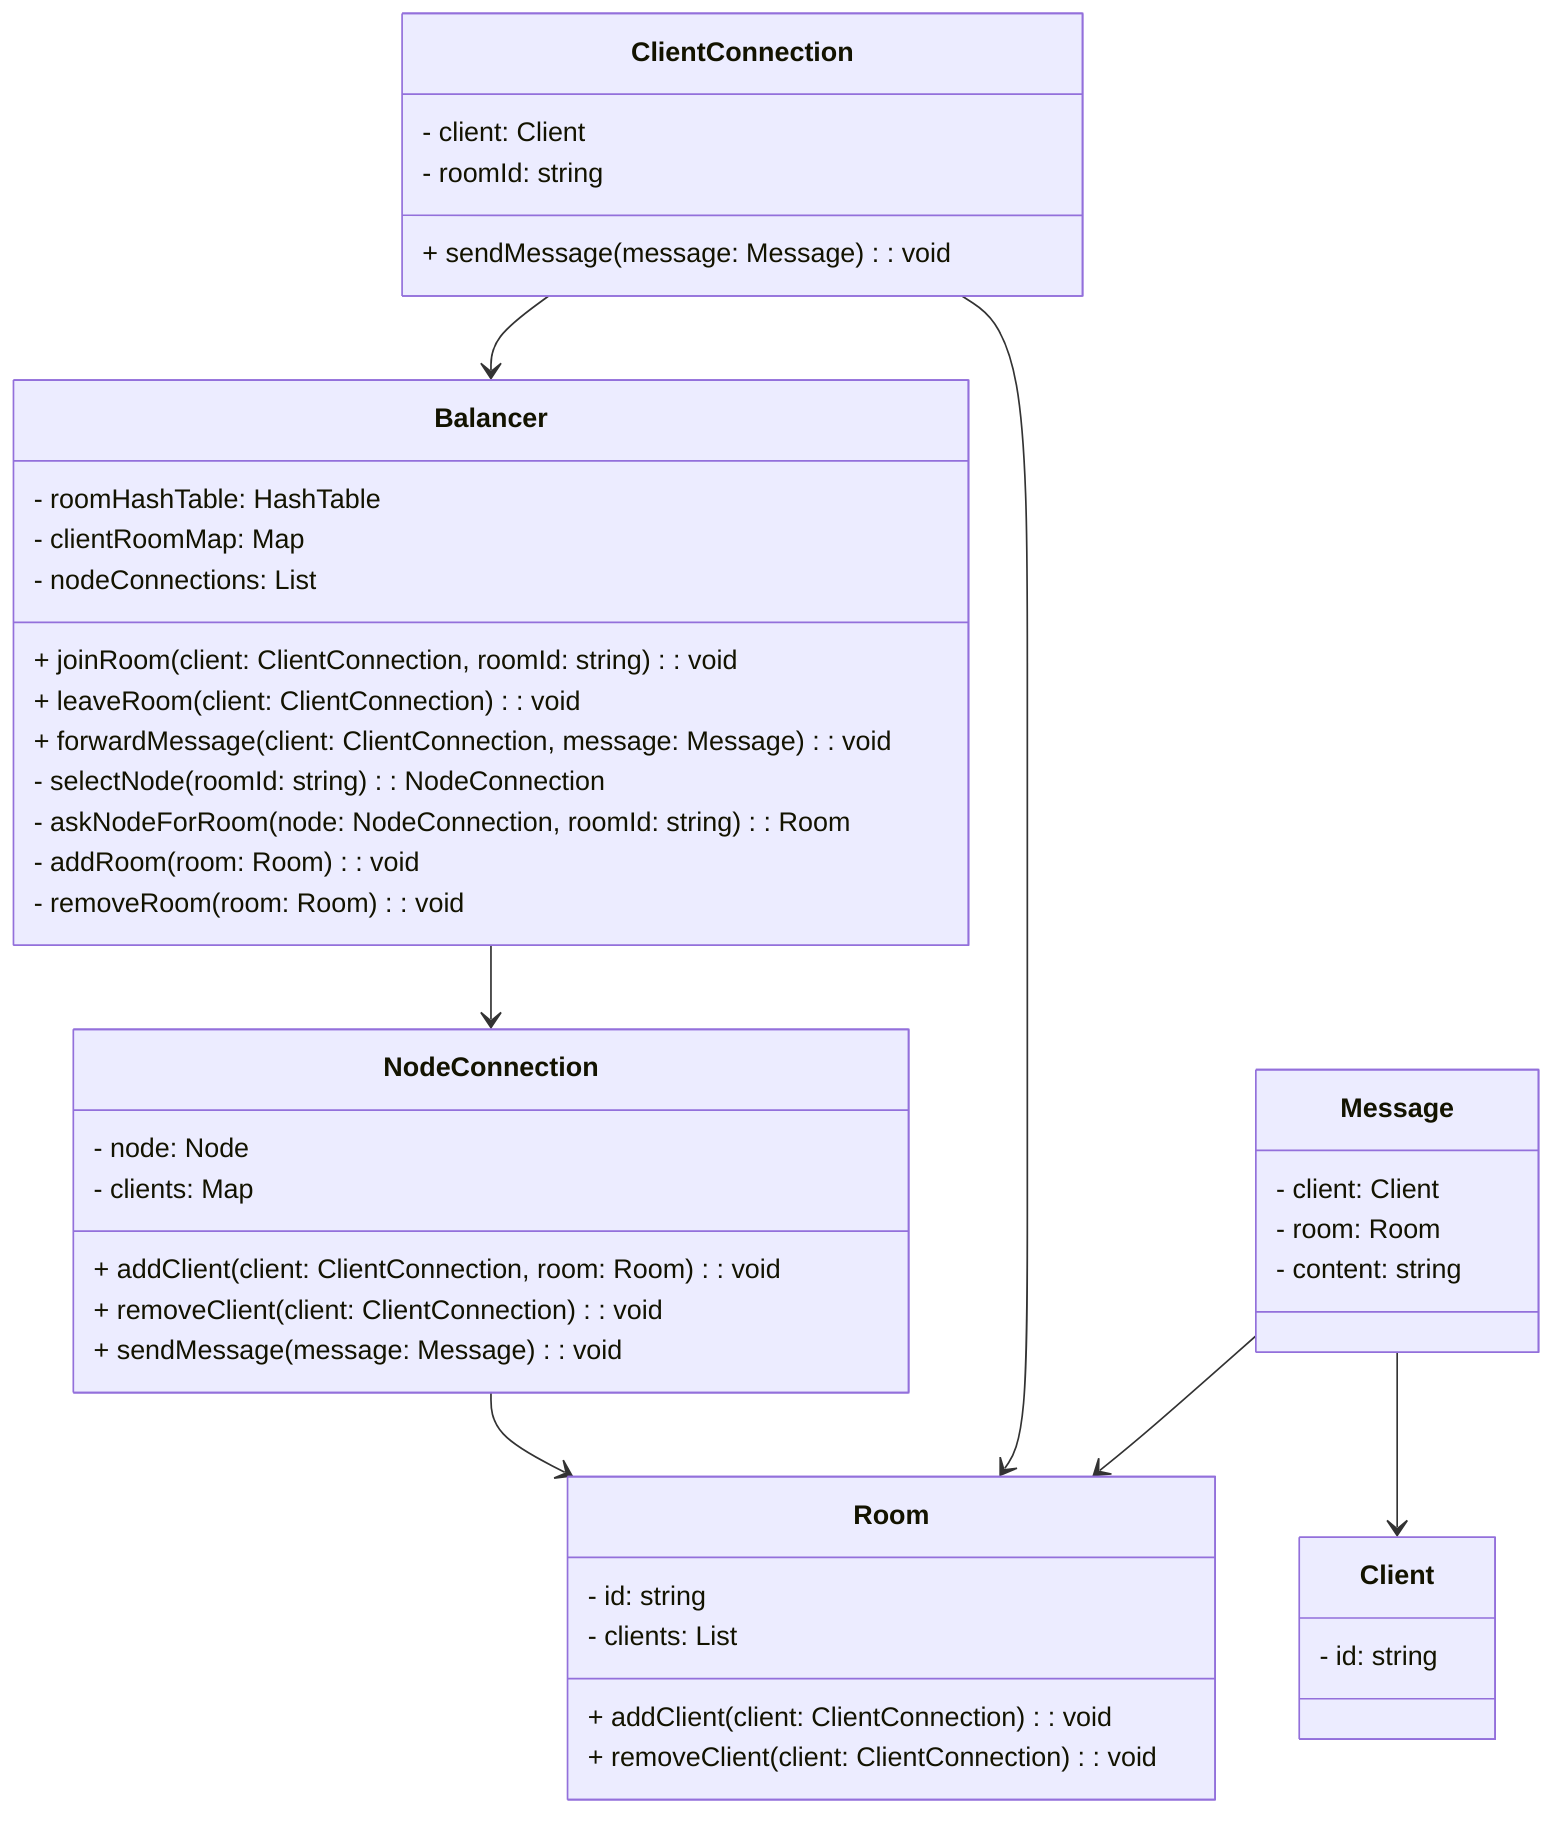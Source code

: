 classDiagram
  class Balancer {
    - roomHashTable: HashTable<Room>
    - clientRoomMap: Map<ClientConnection, Room>
    - nodeConnections: List<NodeConnection>
    + joinRoom(client: ClientConnection, roomId: string): void
    + leaveRoom(client: ClientConnection): void
    + forwardMessage(client: ClientConnection, message: Message): void
    - selectNode(roomId: string): NodeConnection
    - askNodeForRoom(node: NodeConnection, roomId: string): Room
    - addRoom(room: Room): void
    - removeRoom(room: Room): void
  }

  class NodeConnection {
    - node: Node
    - clients: Map<ClientConnection, Room>
    + addClient(client: ClientConnection, room: Room): void
    + removeClient(client: ClientConnection): void
    + sendMessage(message: Message): void
  }

  class ClientConnection {
    - client: Client
    - roomId: string
    + sendMessage(message: Message): void
  }

  class Room {
    - id: string
    - clients: List<ClientConnection>
    + addClient(client: ClientConnection): void
    + removeClient(client: ClientConnection): void
  }

  class Client {
    - id: string
  }

  class Message {
    - client: Client
    - room: Room
    - content: string
  }

  Balancer --> NodeConnection
  NodeConnection --> Room
  ClientConnection --> Balancer
  ClientConnection --> Room
  Message --> Client
  Message --> Room